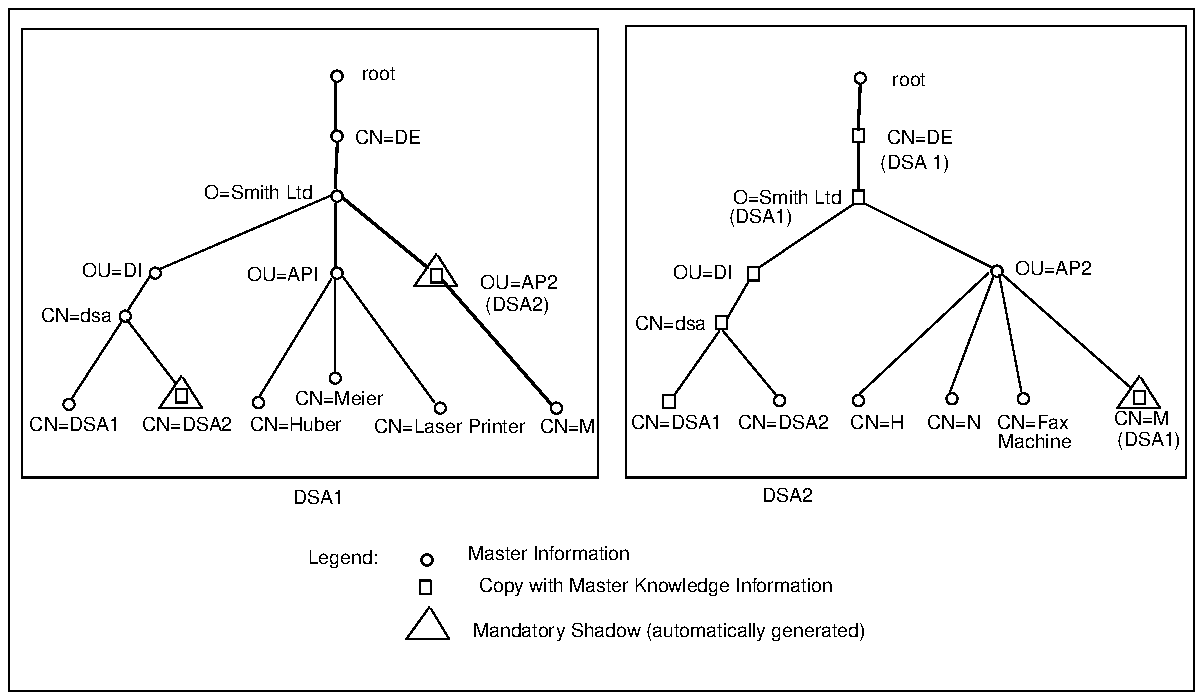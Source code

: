 ...\" @OSF_COPYRIGHT@
...\" COPYRIGHT NOTICE
...\" Copyright (c) 1990, 1991, 1992, 1993 Open Software Foundation, Inc.
...\" ALL RIGHTS RESERVED (DCE).  See the file named COPYRIGHT.DCE in the
...\" src directory for the full copyright text.
...\" 
...\" HISTORY
...\" $Log: fig12.knowleginfo.pic,v $
...\" Revision 1.1.2.1  1994/08/04  21:01:44  hal
...\" 	Create DCE GDS Admin Gd & Ref from GDS parts of Adm Gd & Cmd Ref; fix log
...\" 	[1994/08/04  20:36:52  hal]
...\"
...\" Revision 1.1.2.7  1993/02/20  18:19:06  rnollman
...\" 	fixed for final draft
...\" 	[1993/02/20  18:18:35  rnollman]
...\" 
...\" Revision 1.1.2.6  1993/01/28  19:08:28  dbelch
...\" 	Embedding copyright notice
...\" 	[1993/01/28  18:35:48  dbelch]
...\" 
...\" Revision 1.1.2.5  1993/01/10  22:23:33  rnollman
...\" 	fixes after Dublin edit
...\" 	[1993/01/10  22:23:12  rnollman]
...\" 
...\" Revision 1.1.2.4  1992/12/02  15:52:27  rnollman
...\" 	trying to bsubmit file
...\" 	[1992/12/02  15:51:45  rnollman]
...\" 
...\" 	updated illustration with comments from Munich
...\" 	[1992/12/01  21:40:26  rnollman]
...\" 
...\" Revision 1.1.2.3  1992/11/19  00:33:43  rnollman
...\" 	changed illustration: added mandatory shadow
...\" 	[1992/11/19  00:33:14  rnollman]
...\" 
...\" Revision 1.1.2.2  1992/10/27  18:53:54  rnollman
...\" 	work in progress
...\" 	[1992/10/27  18:53:20  rnollman]
...\" 
...\" $EndLog$
.PS
scale = 106.667
"\fH\s7CN=dsa\s0\fP"  at 353, 196
line   from 381, 192 \
	to 409, 158 
line   from 379, 192 \
	to 355, 158 
line   from 395, 219 \
	to 383, 199 
box  wid 6 ht 7 at 380, 196.5
line   from 530, 222 \
	to 598, 162 
line   from 603, 168 \
	to 591, 151 
line   from 604, 167 \
	to 614, 151 
line   from 592, 151 \
	to 613, 151 
line   from 603, 168 \
	to 591, 151 
line   from 592, 151 \
	to 613, 151 
line   from 592, 151 \
	to 613, 151 
line   from 603, 168 \
	to 591, 151 
line   from 603, 168 \
	to 591, 151 
line   from 592, 151 \
	to 613, 151 
line   from 604, 167 \
	to 614, 151 
box  wid 6 ht 7 at 603, 156.5
circle radius 3 at 32, 153
circle radius 3 at 133, 154
circle radius 3 at 230, 151
"\fH\s7CN=DSA1\s0\fP"  at 35, 142
"\fH\s7CN=DSA2\s0\fP"  at 95, 142
"\fH\s7CN=Huber\s0\fP"  at 153, 142
line   from 525, 221 \
	to 502, 160 
line   from 528, 222 \
	to 540, 160 
.ps 20
line   from 178, 263 \
	to 223, 226 
.ps 10
"\fH\s7O=Smith Ltd\s0\fP"  at 133, 266
"\fH\s7OU=AP2\s0\fP"  at 272, 218
"\fH\s7(DSA2)\s0\fP"  at 271, 206
line   from 229, 232 \
	to 239, 216 
line   from 217, 216 \
	to 238, 216 
line   from 228, 233 \
	to 216, 216 
line   from 228, 233 \
	to 216, 216 
line   from 217, 216 \
	to 238, 216 
line   from 217, 216 \
	to 238, 216 
line   from 228, 233 \
	to 216, 216 
line   from 228, 233 \
	to 216, 216 
line   from 217, 216 \
	to 238, 216 
box  wid 6 ht 7 at 228, 221.5
line   from 229, 232 \
	to 239, 216 
"\fH\s7CN=M\s0\fP"  at 604, 145
"\fH\s7(DSA1)\s0\fP"  at 608, 134
circle radius 3 at 541, 156
circle radius 3 at 503, 156
"\fH\s7CN=N\s0\fP"  at 504, 143
"\fH\s7Machine\s0\fP"  at 547, 133
"\fH\s7CN=Fax\s0\fP"  at 546, 143
box  wid 6 ht 7 at 397, 222.5
"\fH\s7OU=DI\s0\fP"  at 370, 223
"\fH\s7OU=AP2\s0\fP"  at 557, 225
line   from 522, 223 \
	to 454, 159 
circle radius 3 at 527, 224
circle radius 3 at 453, 155
box  wid 307 ht 239 at 160.5, 233.5
.ps 20
line   from 175, 292 \
	to 174, 269 
line   from 174, 325 \
	to 174, 300 
.ps 10
circle radius 3 at 175, 264
circle radius 3 at 175, 296
circle radius 3 at 175, 328
"\fH\s7root\s0\fP"  at 197, 329
"\fH\s7CN=DE\s0\fP"  at 202, 295
box  wid 6 ht 7 at 222, 55.5
"\fH\s7Legend:\s0\fP"  at 178, 71
"\fH\s7Master Information\s0\fP"  at 288, 73
circle radius 3 at 223, 70
box  wid 6 ht 7 at 222, 55.5
"\fH\s7Copy with Master Knowledge Information\s0\fP"  at 345, 56
"\fH\s7Mandatory Shadow (automatically generated)\s0\fP"  at 352, 32
"\fH\s7DSA1\s0\fP"  at 165, 103
"\fH\s7DSA2\s0\fP"  at 415, 104
line   from 225, 44 \
	to 235, 28 
line   from 213, 28 \
	to 234, 28 
line   from 224, 45 \
	to 212, 28 
line   from 224, 45 \
	to 212, 28 
line   from 213, 28 \
	to 234, 28 
line   from 213, 28 \
	to 234, 28 
line   from 224, 45 \
	to 212, 28 
line   from 224, 45 \
	to 212, 28 
line   from 225, 44 \
	to 235, 28 
line   from 213, 28 \
	to 234, 28 
box  wid 299 ht 241 at 478.5, 234.5
box  wid 632 ht 364 at 316, 182
box  wid 6 ht 7 at 352, 154.5
"\fH\s7CN=DSA2\s0\fP"  at 413, 143
circle radius 3 at 411, 155
"\fH\s7CN=DSA1\s0\fP"  at 356, 143
"\fH\s7(DSA1)\s0\fP"  at 401, 253
.ps 20
line   from 453, 292 \
	to 453, 267 
line   from 454, 324 \
	to 453, 300 
.ps 10
circle radius 3 at 454, 327
box  wid 6 ht 7 at 453, 263.5
box  wid 6 ht 7 at 453, 296.5
"\fH\s7(DSA 1)\s0\fP"  at 483, 282
"\fH\s7CN=DE\s0\fP"  at 486, 295
"\fH\s7O=Smith Ltd\s0\fP"  at 415, 263
"\fH\s7root\s0\fP"  at 480, 326
line   from 450, 260 \
	to 400, 226 
line   from 457, 260 \
	to 524, 226 
"\fH\s7CN=H\s0\fP"  at 463, 143
circle radius 3 at 62, 200
line   from 75, 221 \
	to 63, 203 
circle radius 3 at 78, 223
line   from 171, 264 \
	to 80, 225 
"\fH\s7CN=dsa\s0\fP"  at 36, 200
"\fH\s7OU=DI\s0\fP"  at 55, 224
circle radius 3 at 175, 223
.ps 20
line   from 174, 260 \
	to 174, 227 
.ps 10
"\fH\s7OU=API\s0\fP"  at 146, 222
box  wid 6 ht 7 at 92, 157.5
line   from 93, 167 \
	to 103, 151 
line   from 81, 151 \
	to 102, 151 
line   from 92, 168 \
	to 80, 151 
line   from 92, 168 \
	to 80, 151 
line   from 81, 151 \
	to 102, 151 
line   from 81, 151 \
	to 102, 151 
line   from 92, 168 \
	to 80, 151 
line   from 92, 168 \
	to 80, 151 
line   from 93, 167 \
	to 103, 151 
line   from 81, 151 \
	to 102, 151 
"\fH\s7CN=Meier\s0\fP"  at 176, 156
circle radius 3 at 174, 167
line   from 60, 197 \
	to 33, 156 
line   from 63, 198 \
	to 89, 164 
line   from 172, 220 \
	to 134, 158 
line   from 174, 219 \
	to 174, 171 
line   from 178, 221 \
	to 227, 154 
"\fH\s7CN=Laser Printer\s0\fP"  at 235, 141
"\fH\s7CN=M\s0\fP"  at 298, 141
circle radius 3 at 292, 151
.ps 20
line   from 231, 219 \
	to 289, 153 
.PE

